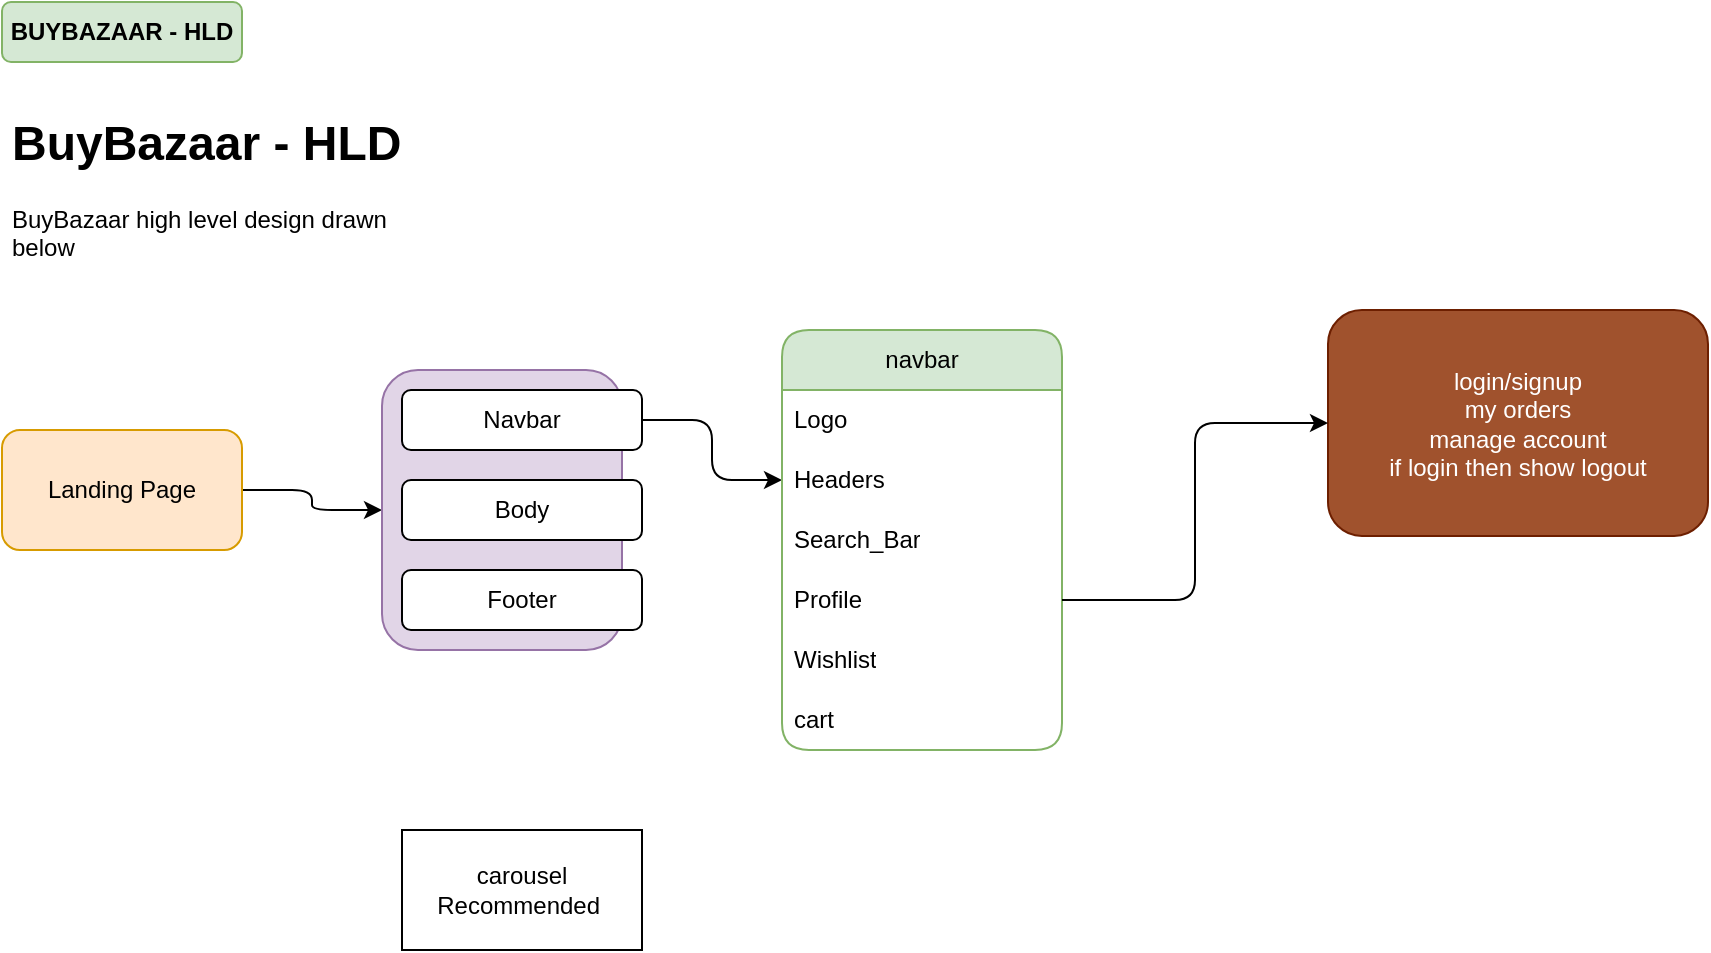 <mxfile version="22.1.5" type="device">
  <diagram name="Page-1" id="0Jzi237d1tHOaM15pnXB">
    <mxGraphModel dx="1060" dy="614" grid="0" gridSize="10" guides="1" tooltips="1" connect="1" arrows="1" fold="1" page="1" pageScale="1" pageWidth="827" pageHeight="1169" math="0" shadow="0">
      <root>
        <mxCell id="0" />
        <mxCell id="1" parent="0" />
        <mxCell id="PeFGSEZr9rElJGkh2VPf-1" value="BUYBAZAAR - HLD" style="rounded=1;whiteSpace=wrap;html=1;fillColor=#d5e8d4;strokeColor=#82b366;fontStyle=1" vertex="1" parent="1">
          <mxGeometry x="50" y="30" width="120" height="30" as="geometry" />
        </mxCell>
        <mxCell id="PeFGSEZr9rElJGkh2VPf-4" style="edgeStyle=orthogonalEdgeStyle;rounded=1;orthogonalLoop=1;jettySize=auto;html=1;entryX=0;entryY=0.5;entryDx=0;entryDy=0;" edge="1" parent="1" source="PeFGSEZr9rElJGkh2VPf-2" target="PeFGSEZr9rElJGkh2VPf-3">
          <mxGeometry relative="1" as="geometry" />
        </mxCell>
        <mxCell id="PeFGSEZr9rElJGkh2VPf-2" value="Landing Page" style="rounded=1;whiteSpace=wrap;html=1;fillColor=#ffe6cc;strokeColor=#d79b00;" vertex="1" parent="1">
          <mxGeometry x="50" y="244" width="120" height="60" as="geometry" />
        </mxCell>
        <mxCell id="PeFGSEZr9rElJGkh2VPf-3" value="" style="rounded=1;whiteSpace=wrap;html=1;fillColor=#e1d5e7;strokeColor=#9673a6;" vertex="1" parent="1">
          <mxGeometry x="240" y="214" width="120" height="140" as="geometry" />
        </mxCell>
        <mxCell id="PeFGSEZr9rElJGkh2VPf-21" style="edgeStyle=orthogonalEdgeStyle;rounded=1;orthogonalLoop=1;jettySize=auto;html=1;entryX=0;entryY=0.5;entryDx=0;entryDy=0;" edge="1" parent="1" source="PeFGSEZr9rElJGkh2VPf-5" target="PeFGSEZr9rElJGkh2VPf-15">
          <mxGeometry relative="1" as="geometry" />
        </mxCell>
        <mxCell id="PeFGSEZr9rElJGkh2VPf-5" value="Navbar" style="rounded=1;whiteSpace=wrap;html=1;" vertex="1" parent="1">
          <mxGeometry x="250" y="224" width="120" height="30" as="geometry" />
        </mxCell>
        <mxCell id="PeFGSEZr9rElJGkh2VPf-6" value="Body" style="rounded=1;whiteSpace=wrap;html=1;" vertex="1" parent="1">
          <mxGeometry x="250" y="269" width="120" height="30" as="geometry" />
        </mxCell>
        <mxCell id="PeFGSEZr9rElJGkh2VPf-7" value="Footer" style="rounded=1;whiteSpace=wrap;html=1;" vertex="1" parent="1">
          <mxGeometry x="250" y="314" width="120" height="30" as="geometry" />
        </mxCell>
        <mxCell id="PeFGSEZr9rElJGkh2VPf-13" value="navbar" style="swimlane;fontStyle=0;childLayout=stackLayout;horizontal=1;startSize=30;horizontalStack=0;resizeParent=1;resizeParentMax=0;resizeLast=0;collapsible=1;marginBottom=0;whiteSpace=wrap;html=1;rounded=1;fillColor=#d5e8d4;strokeColor=#82b366;" vertex="1" parent="1">
          <mxGeometry x="440" y="194" width="140" height="210" as="geometry" />
        </mxCell>
        <mxCell id="PeFGSEZr9rElJGkh2VPf-14" value="Logo" style="text;strokeColor=none;fillColor=none;align=left;verticalAlign=middle;spacingLeft=4;spacingRight=4;overflow=hidden;points=[[0,0.5],[1,0.5]];portConstraint=eastwest;rotatable=0;whiteSpace=wrap;html=1;rounded=1;" vertex="1" parent="PeFGSEZr9rElJGkh2VPf-13">
          <mxGeometry y="30" width="140" height="30" as="geometry" />
        </mxCell>
        <mxCell id="PeFGSEZr9rElJGkh2VPf-15" value="Headers" style="text;strokeColor=none;fillColor=none;align=left;verticalAlign=middle;spacingLeft=4;spacingRight=4;overflow=hidden;points=[[0,0.5],[1,0.5]];portConstraint=eastwest;rotatable=0;whiteSpace=wrap;html=1;rounded=1;" vertex="1" parent="PeFGSEZr9rElJGkh2VPf-13">
          <mxGeometry y="60" width="140" height="30" as="geometry" />
        </mxCell>
        <mxCell id="PeFGSEZr9rElJGkh2VPf-16" value="Search_Bar" style="text;strokeColor=none;fillColor=none;align=left;verticalAlign=middle;spacingLeft=4;spacingRight=4;overflow=hidden;points=[[0,0.5],[1,0.5]];portConstraint=eastwest;rotatable=0;whiteSpace=wrap;html=1;rounded=1;" vertex="1" parent="PeFGSEZr9rElJGkh2VPf-13">
          <mxGeometry y="90" width="140" height="30" as="geometry" />
        </mxCell>
        <mxCell id="PeFGSEZr9rElJGkh2VPf-18" value="Profile" style="text;strokeColor=none;fillColor=none;align=left;verticalAlign=middle;spacingLeft=4;spacingRight=4;overflow=hidden;points=[[0,0.5],[1,0.5]];portConstraint=eastwest;rotatable=0;whiteSpace=wrap;html=1;rounded=1;" vertex="1" parent="PeFGSEZr9rElJGkh2VPf-13">
          <mxGeometry y="120" width="140" height="30" as="geometry" />
        </mxCell>
        <mxCell id="PeFGSEZr9rElJGkh2VPf-19" value="Wishlist" style="text;strokeColor=none;fillColor=none;align=left;verticalAlign=middle;spacingLeft=4;spacingRight=4;overflow=hidden;points=[[0,0.5],[1,0.5]];portConstraint=eastwest;rotatable=0;whiteSpace=wrap;html=1;rounded=1;" vertex="1" parent="PeFGSEZr9rElJGkh2VPf-13">
          <mxGeometry y="150" width="140" height="30" as="geometry" />
        </mxCell>
        <mxCell id="PeFGSEZr9rElJGkh2VPf-20" value="cart" style="text;strokeColor=none;fillColor=none;align=left;verticalAlign=middle;spacingLeft=4;spacingRight=4;overflow=hidden;points=[[0,0.5],[1,0.5]];portConstraint=eastwest;rotatable=0;whiteSpace=wrap;html=1;rounded=1;" vertex="1" parent="PeFGSEZr9rElJGkh2VPf-13">
          <mxGeometry y="180" width="140" height="30" as="geometry" />
        </mxCell>
        <mxCell id="PeFGSEZr9rElJGkh2VPf-23" value="login/signup&lt;br&gt;my orders&lt;br&gt;manage account &lt;br&gt;if login then show logout" style="rounded=1;whiteSpace=wrap;html=1;fillColor=#a0522d;strokeColor=#6D1F00;fontColor=#ffffff;" vertex="1" parent="1">
          <mxGeometry x="713" y="184" width="190" height="113" as="geometry" />
        </mxCell>
        <mxCell id="PeFGSEZr9rElJGkh2VPf-24" style="edgeStyle=orthogonalEdgeStyle;rounded=1;orthogonalLoop=1;jettySize=auto;html=1;entryX=0;entryY=0.5;entryDx=0;entryDy=0;" edge="1" parent="1" source="PeFGSEZr9rElJGkh2VPf-18" target="PeFGSEZr9rElJGkh2VPf-23">
          <mxGeometry relative="1" as="geometry" />
        </mxCell>
        <mxCell id="PeFGSEZr9rElJGkh2VPf-25" value="carousel&lt;br&gt;Recommended&amp;nbsp;" style="rounded=0;whiteSpace=wrap;html=1;" vertex="1" parent="1">
          <mxGeometry x="250" y="444" width="120" height="60" as="geometry" />
        </mxCell>
        <mxCell id="PeFGSEZr9rElJGkh2VPf-26" value="&lt;h1&gt;BuyBazaar - HLD&lt;/h1&gt;&lt;p&gt;BuyBazaar high level design drawn below&lt;/p&gt;" style="text;html=1;strokeColor=none;fillColor=none;spacing=5;spacingTop=-20;whiteSpace=wrap;overflow=hidden;rounded=0;" vertex="1" parent="1">
          <mxGeometry x="50" y="81" width="221" height="120" as="geometry" />
        </mxCell>
      </root>
    </mxGraphModel>
  </diagram>
</mxfile>
